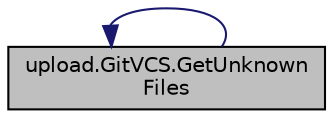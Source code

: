 digraph "upload.GitVCS.GetUnknownFiles"
{
  edge [fontname="Helvetica",fontsize="10",labelfontname="Helvetica",labelfontsize="10"];
  node [fontname="Helvetica",fontsize="10",shape=record];
  rankdir="LR";
  Node28 [label="upload.GitVCS.GetUnknown\lFiles",height=0.2,width=0.4,color="black", fillcolor="grey75", style="filled", fontcolor="black"];
  Node28 -> Node28 [dir="back",color="midnightblue",fontsize="10",style="solid",fontname="Helvetica"];
}
